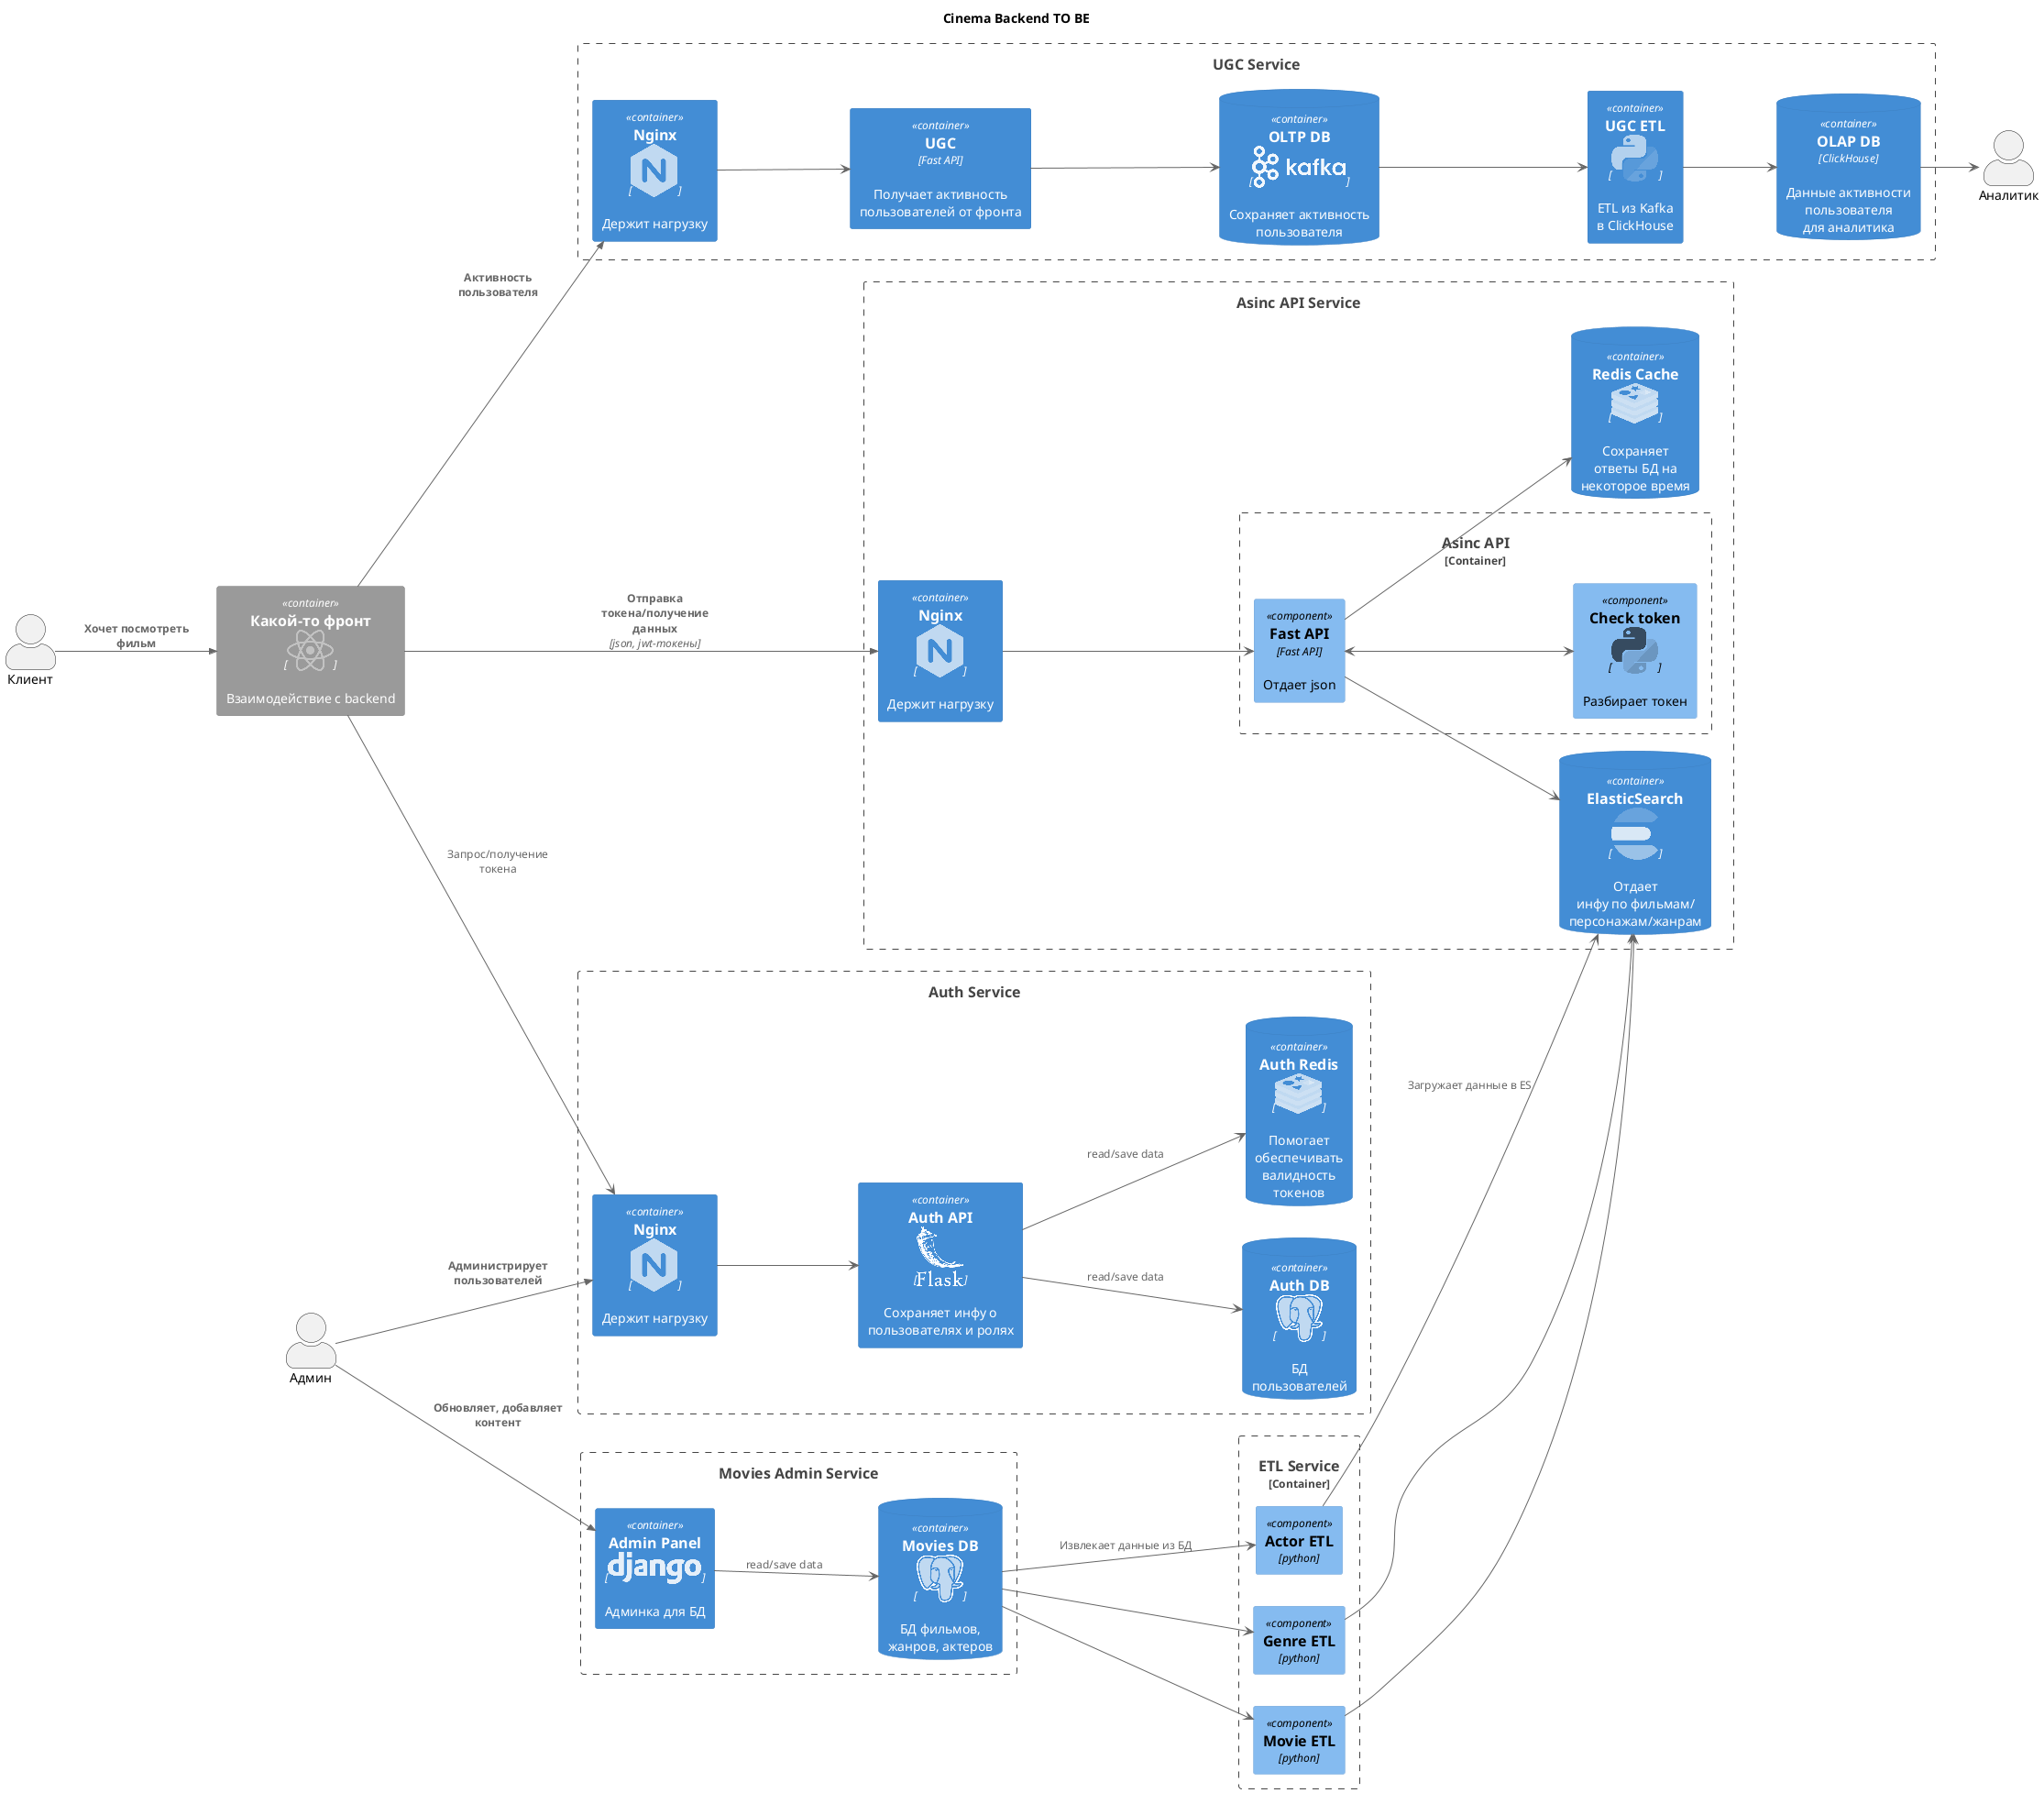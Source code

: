 @startuml
!include <logos/flask.puml>
!include <logos/django.puml>
!include <logos/redis.puml>
!include <logos/postgresql.puml>
!include <logos/ElasticSearch.puml>
!include <logos/python.puml>
!include <logos/react.puml>
!include <logos/kafka.puml>
!include <logos/nginx.puml>
'!includeurl https://raw.githubusercontent.com/RicardoNiepel/C4-PlantUML/master/C4_Component.puml
!include <c4/C4_Component.puml>

title Cinema Backend TO BE

LAYOUT_LANDSCAPE()


actor Клиент as Client
actor Админ as Admin
actor Аналитик as Analytic

Container(Frontend, "Какой-то фронт", "<$react>", "Взаимодействие с backend") #9a9a9a;line:grey;text:white

Container_Boundary(ETL, "ETL Service") {
  Component(movies_etl, "Movie ETL", "python")
  Component(actor_etl, "Actor ETL", "python")
  Component(genre_etl, "Genre ETL", "python")
}

Boundary(UGC, "UGC Service") {
    Container(nginx_ugc, "Nginx", "<$nginx>", "Держит нагрузку")
    Container(fast_api_ugc, "UGC", "Fast API", "Получает активность пользователей от фронта")
    ContainerDb(kafka_ugc, "OLTP DB", "<$kafka>", "Сохраняет активность пользователя")
    ContainerDb(clickhouse_ugc, "OLAP DB", "ClickHouse", "Данные активности пользователя\nдля аналитика")
    Container(etl_ugc, "UGC ETL", "<$python>", "ETL из Kafka\nв ClickHouse")
    nginx_ugc --> fast_api_ugc
    fast_api_ugc -->  kafka_ugc
    kafka_ugc --> etl_ugc
    etl_ugc --> clickhouse_ugc
    clickhouse_ugc --> Analytic
}

Boundary(AAS, "Asinc API Service") {
    Container(nginx_asinc, "Nginx", "<$nginx>", "Держит нагрузку")
    Container_Boundary(asinc_api, "Asinc API") {
    Component(fast_api, "Fast API", "Fast API", "Отдает json")
    Component(check_token, "Check token", "<$python>", "Разбирает токен")
    }
  ContainerDb(redis_asinc, "Redis Cache", "<$redis>", "Сохраняет\nответы БД на\nнекоторое время")
  ContainerDb(es_asinc, "ElasticSearch", "<$elasticsearch>", "Отдает\nинфу по фильмам/\nперсонажам/жанрам")

  fast_api --> es_asinc
  fast_api --> redis_asinc
  fast_api <--> check_token
  nginx_asinc --> fast_api
}

Boundary(AS, "Auth Service") {
  Container(nginx_auth, "Nginx", "<$nginx>", "Держит нагрузку")
  Container(flask_auth, "Auth API", "<$flask>", "Сохраняет инфу о пользователях и ролях")
  ContainerDb(Postgresql_Auth, "Auth DB", "<$postgresql>", "БД\nпользователей")
  ContainerDb(Redis_Auth, "Auth Redis", "<$redis>", "Помогает\nобеспечивать\nвалидность\nтокенов")

  nginx_auth --> flask_auth
  flask_auth --> Postgresql_Auth  : read/save data
  flask_auth --> Redis_Auth  : read/save data
}

Boundary(MAS, "Movies Admin Service") {
    Container(admin_panel, "Admin Panel", "<$django>", "Админка для БД")
    ContainerDb(Postgresql_movies, "Movies DB", "<$postgresql>", "БД фильмов,\nжанров, актеров")
    admin_panel --> Postgresql_movies : read/save data
}

Postgresql_movies --> actor_etl : Извлекает данные из БД
Postgresql_movies --> movies_etl
Postgresql_movies --> genre_etl

actor_etl --> es_asinc : Загружает данные в ES
movies_etl --> es_asinc
genre_etl --> es_asinc


Rel(Client, Frontend, "Хочет посмотреть фильм")
Frontend --> nginx_auth : Запрос/получение токена
Rel(Frontend, nginx_asinc, "Отправка токена/получение данных", "json, jwt-токены")

Rel(Admin, admin_panel, "Обновляет, добавляет контент")
Rel(Admin, nginx_auth, "Администрирует пользователей")

Rel(Frontend, nginx_ugc, "Активность пользователя")

@enduml
